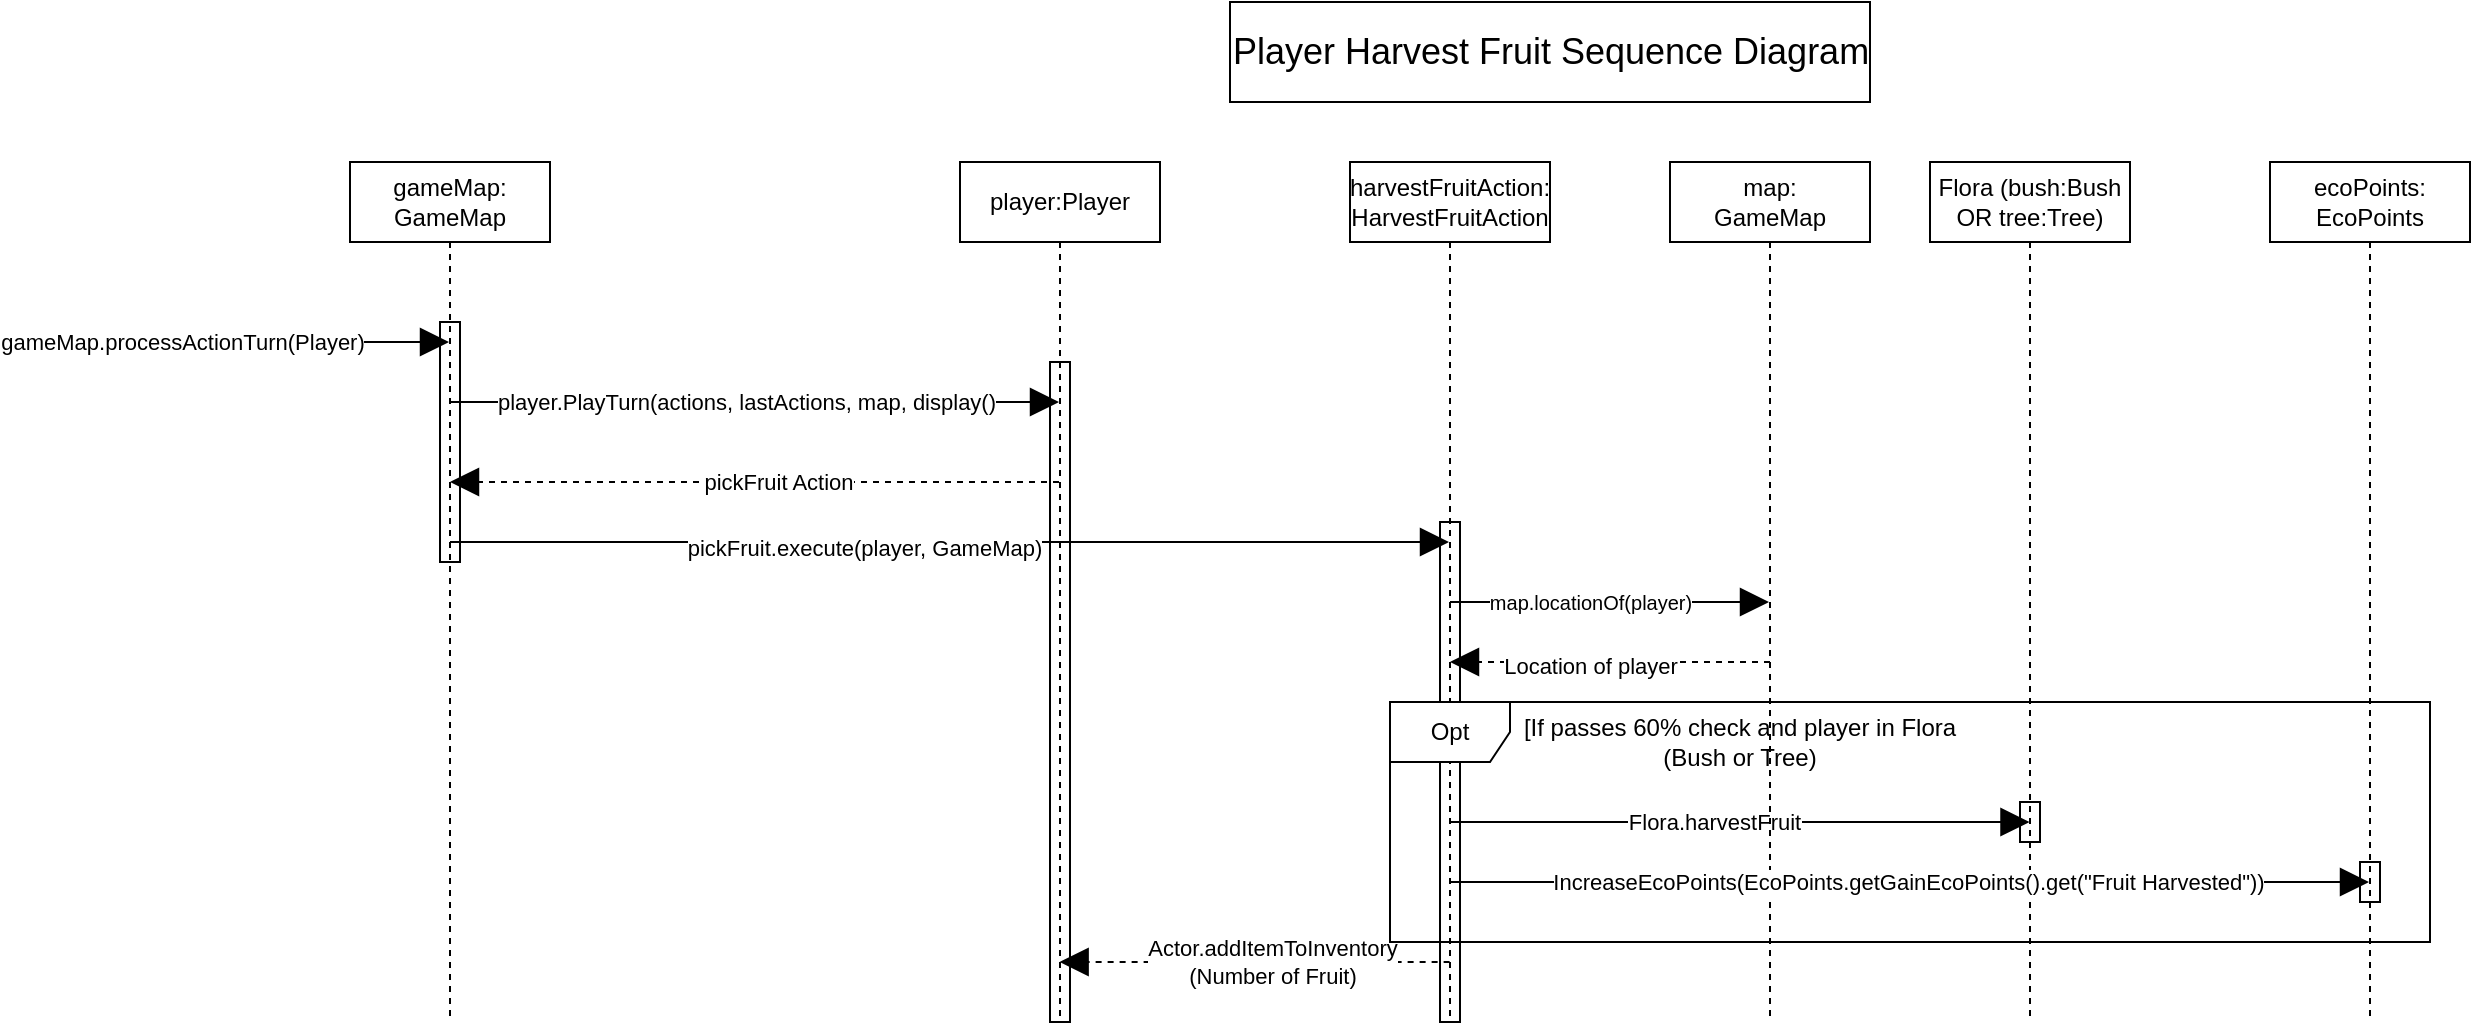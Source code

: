 <mxfile version="14.7.0" type="device"><diagram id="QY4K_dC8BTK31Get-kmV" name="Page-1"><mxGraphModel dx="1422" dy="774" grid="1" gridSize="10" guides="1" tooltips="1" connect="1" arrows="1" fold="1" page="1" pageScale="1" pageWidth="1169" pageHeight="827" math="0" shadow="0"><root><mxCell id="0"/><mxCell id="1" parent="0"/><mxCell id="WNVH1HHIPUukN4-e0zlU-10" value="gameMap:&lt;br&gt;GameMap" style="shape=umlLifeline;perimeter=lifelinePerimeter;whiteSpace=wrap;html=1;container=1;collapsible=0;recursiveResize=0;outlineConnect=0;" parent="1" vertex="1"><mxGeometry x="180" y="140" width="100" height="430" as="geometry"/></mxCell><mxCell id="WNVH1HHIPUukN4-e0zlU-15" value="" style="endArrow=block;endFill=1;endSize=12;html=1;" parent="WNVH1HHIPUukN4-e0zlU-10" target="WNVH1HHIPUukN4-e0zlU-11" edge="1"><mxGeometry width="160" relative="1" as="geometry"><mxPoint x="50" y="120" as="sourcePoint"/><mxPoint x="210" y="120" as="targetPoint"/></mxGeometry></mxCell><mxCell id="WNVH1HHIPUukN4-e0zlU-16" value="player.PlayTurn(actions, lastActions, map, display()" style="edgeLabel;html=1;align=center;verticalAlign=middle;resizable=0;points=[];" parent="WNVH1HHIPUukN4-e0zlU-15" vertex="1" connectable="0"><mxGeometry x="-0.45" y="-1" relative="1" as="geometry"><mxPoint x="64" y="-1" as="offset"/></mxGeometry></mxCell><mxCell id="WNVH1HHIPUukN4-e0zlU-57" value="" style="html=1;points=[];perimeter=orthogonalPerimeter;fillColor=none;" parent="WNVH1HHIPUukN4-e0zlU-10" vertex="1"><mxGeometry x="45" y="80" width="10" height="120" as="geometry"/></mxCell><mxCell id="WNVH1HHIPUukN4-e0zlU-11" value="player:Player" style="shape=umlLifeline;perimeter=lifelinePerimeter;whiteSpace=wrap;html=1;container=1;collapsible=0;recursiveResize=0;outlineConnect=0;" parent="1" vertex="1"><mxGeometry x="485" y="140" width="100" height="430" as="geometry"/></mxCell><mxCell id="WNVH1HHIPUukN4-e0zlU-58" value="" style="html=1;points=[];perimeter=orthogonalPerimeter;fillColor=none;" parent="WNVH1HHIPUukN4-e0zlU-11" vertex="1"><mxGeometry x="45" y="100" width="10" height="330" as="geometry"/></mxCell><mxCell id="WNVH1HHIPUukN4-e0zlU-12" value="" style="endArrow=block;endFill=1;endSize=12;html=1;" parent="1" target="WNVH1HHIPUukN4-e0zlU-10" edge="1"><mxGeometry width="160" relative="1" as="geometry"><mxPoint x="30" y="230" as="sourcePoint"/><mxPoint x="150" y="230" as="targetPoint"/></mxGeometry></mxCell><mxCell id="WNVH1HHIPUukN4-e0zlU-14" value="gameMap.processActionTurn(Player)" style="edgeLabel;html=1;align=center;verticalAlign=middle;resizable=0;points=[];" parent="WNVH1HHIPUukN4-e0zlU-12" vertex="1" connectable="0"><mxGeometry x="-0.579" relative="1" as="geometry"><mxPoint x="24" as="offset"/></mxGeometry></mxCell><mxCell id="WNVH1HHIPUukN4-e0zlU-17" value="" style="endArrow=block;dashed=1;endFill=1;endSize=12;html=1;" parent="1" source="WNVH1HHIPUukN4-e0zlU-11" target="WNVH1HHIPUukN4-e0zlU-10" edge="1"><mxGeometry width="160" relative="1" as="geometry"><mxPoint x="460" y="310" as="sourcePoint"/><mxPoint x="320" y="310" as="targetPoint"/><Array as="points"><mxPoint x="380" y="300"/></Array></mxGeometry></mxCell><mxCell id="WNVH1HHIPUukN4-e0zlU-18" value="pickFruit Action" style="edgeLabel;html=1;align=center;verticalAlign=middle;resizable=0;points=[];" parent="WNVH1HHIPUukN4-e0zlU-17" vertex="1" connectable="0"><mxGeometry x="0.397" relative="1" as="geometry"><mxPoint x="72" as="offset"/></mxGeometry></mxCell><mxCell id="WNVH1HHIPUukN4-e0zlU-19" value="Flora (bush:Bush OR tree:Tree)" style="shape=umlLifeline;perimeter=lifelinePerimeter;whiteSpace=wrap;html=1;container=1;collapsible=0;recursiveResize=0;outlineConnect=0;" parent="1" vertex="1"><mxGeometry x="970" y="140" width="100" height="430" as="geometry"/></mxCell><mxCell id="WNVH1HHIPUukN4-e0zlU-30" value="harvestFruitAction:&lt;br&gt;HarvestFruitAction" style="shape=umlLifeline;perimeter=lifelinePerimeter;whiteSpace=wrap;html=1;container=1;collapsible=0;recursiveResize=0;outlineConnect=0;" parent="1" vertex="1"><mxGeometry x="680" y="140" width="100" height="430" as="geometry"/></mxCell><mxCell id="WNVH1HHIPUukN4-e0zlU-36" value="" style="endArrow=block;endFill=1;endSize=12;html=1;" parent="WNVH1HHIPUukN4-e0zlU-30" target="WNVH1HHIPUukN4-e0zlU-35" edge="1"><mxGeometry width="160" relative="1" as="geometry"><mxPoint x="50" y="220" as="sourcePoint"/><mxPoint x="210" y="220" as="targetPoint"/></mxGeometry></mxCell><mxCell id="WNVH1HHIPUukN4-e0zlU-37" value="&lt;font style=&quot;font-size: 10px&quot;&gt;map.locationOf(player)&lt;/font&gt;" style="edgeLabel;html=1;align=center;verticalAlign=middle;resizable=0;points=[];" parent="WNVH1HHIPUukN4-e0zlU-36" vertex="1" connectable="0"><mxGeometry x="-0.262" y="2" relative="1" as="geometry"><mxPoint x="11" y="2" as="offset"/></mxGeometry></mxCell><mxCell id="WNVH1HHIPUukN4-e0zlU-59" value="" style="html=1;points=[];perimeter=orthogonalPerimeter;fillColor=none;" parent="WNVH1HHIPUukN4-e0zlU-30" vertex="1"><mxGeometry x="45" y="180" width="10" height="250" as="geometry"/></mxCell><mxCell id="WNVH1HHIPUukN4-e0zlU-22" value="" style="endArrow=block;dashed=1;endFill=1;endSize=12;html=1;snapToPoint=0;" parent="1" edge="1"><mxGeometry width="160" relative="1" as="geometry"><mxPoint x="729.81" y="540" as="sourcePoint"/><mxPoint x="534.81" y="540" as="targetPoint"/></mxGeometry></mxCell><mxCell id="WNVH1HHIPUukN4-e0zlU-23" value="Actor.addItemToInventory&lt;br&gt;(Number of Fruit)" style="edgeLabel;html=1;align=center;verticalAlign=middle;resizable=0;points=[];" parent="WNVH1HHIPUukN4-e0zlU-22" vertex="1" connectable="0"><mxGeometry x="0.268" y="1" relative="1" as="geometry"><mxPoint x="34" y="-1" as="offset"/></mxGeometry></mxCell><mxCell id="WNVH1HHIPUukN4-e0zlU-20" value="" style="endArrow=block;endFill=1;endSize=12;html=1;" parent="1" source="WNVH1HHIPUukN4-e0zlU-10" target="WNVH1HHIPUukN4-e0zlU-30" edge="1"><mxGeometry width="160" relative="1" as="geometry"><mxPoint x="230" y="360" as="sourcePoint"/><mxPoint x="390" y="360" as="targetPoint"/><Array as="points"><mxPoint x="520" y="330"/></Array></mxGeometry></mxCell><mxCell id="WNVH1HHIPUukN4-e0zlU-21" value="pickFruit.execute(player, GameMap)" style="edgeLabel;html=1;align=center;verticalAlign=middle;resizable=0;points=[];" parent="WNVH1HHIPUukN4-e0zlU-20" vertex="1" connectable="0"><mxGeometry x="-0.55" y="-3" relative="1" as="geometry"><mxPoint x="94" as="offset"/></mxGeometry></mxCell><mxCell id="WNVH1HHIPUukN4-e0zlU-33" value="" style="endArrow=block;endFill=1;endSize=12;html=1;snapToPoint=1;" parent="1" edge="1"><mxGeometry width="160" relative="1" as="geometry"><mxPoint x="730.25" y="470" as="sourcePoint"/><mxPoint x="1019.75" y="470" as="targetPoint"/></mxGeometry></mxCell><mxCell id="WNVH1HHIPUukN4-e0zlU-34" value="Flora.harvestFruit" style="edgeLabel;html=1;align=center;verticalAlign=middle;resizable=0;points=[];" parent="WNVH1HHIPUukN4-e0zlU-33" vertex="1" connectable="0"><mxGeometry x="-0.43" y="-1" relative="1" as="geometry"><mxPoint x="49" y="-1" as="offset"/></mxGeometry></mxCell><mxCell id="WNVH1HHIPUukN4-e0zlU-35" value="map:&lt;br&gt;GameMap" style="shape=umlLifeline;perimeter=lifelinePerimeter;whiteSpace=wrap;html=1;container=1;collapsible=0;recursiveResize=0;outlineConnect=0;" parent="1" vertex="1"><mxGeometry x="840" y="140" width="100" height="430" as="geometry"/></mxCell><mxCell id="WNVH1HHIPUukN4-e0zlU-38" value="" style="endArrow=block;dashed=1;endFill=1;endSize=12;html=1;" parent="WNVH1HHIPUukN4-e0zlU-35" target="WNVH1HHIPUukN4-e0zlU-30" edge="1"><mxGeometry width="160" relative="1" as="geometry"><mxPoint x="50" y="250" as="sourcePoint"/><mxPoint x="210" y="250" as="targetPoint"/></mxGeometry></mxCell><mxCell id="WNVH1HHIPUukN4-e0zlU-39" value="Location of player" style="edgeLabel;html=1;align=center;verticalAlign=middle;resizable=0;points=[];" parent="WNVH1HHIPUukN4-e0zlU-38" vertex="1" connectable="0"><mxGeometry x="0.243" y="2" relative="1" as="geometry"><mxPoint x="9" as="offset"/></mxGeometry></mxCell><mxCell id="WNVH1HHIPUukN4-e0zlU-41" value="Opt" style="shape=umlFrame;whiteSpace=wrap;html=1;" parent="1" vertex="1"><mxGeometry x="700" y="410" width="520" height="120" as="geometry"/></mxCell><mxCell id="WNVH1HHIPUukN4-e0zlU-42" value="[If passes 60% check and player in Flora (Bush or Tree)" style="text;html=1;strokeColor=none;fillColor=none;align=center;verticalAlign=middle;whiteSpace=wrap;rounded=0;" parent="1" vertex="1"><mxGeometry x="760" y="420" width="230" height="20" as="geometry"/></mxCell><mxCell id="WNVH1HHIPUukN4-e0zlU-60" value="" style="html=1;points=[];perimeter=orthogonalPerimeter;fillColor=none;" parent="1" vertex="1"><mxGeometry x="1015" y="460" width="10" height="20" as="geometry"/></mxCell><mxCell id="JEEyIqL8sVyNyfJyLjjz-1" value="ecoPoints:&lt;br&gt;EcoPoints" style="shape=umlLifeline;perimeter=lifelinePerimeter;whiteSpace=wrap;html=1;container=1;collapsible=0;recursiveResize=0;outlineConnect=0;" parent="1" vertex="1"><mxGeometry x="1140" y="140" width="100" height="430" as="geometry"/></mxCell><mxCell id="JEEyIqL8sVyNyfJyLjjz-6" value="" style="html=1;points=[];perimeter=orthogonalPerimeter;fillColor=none;" parent="JEEyIqL8sVyNyfJyLjjz-1" vertex="1"><mxGeometry x="45" y="350" width="10" height="20" as="geometry"/></mxCell><mxCell id="JEEyIqL8sVyNyfJyLjjz-2" value="" style="endArrow=block;endFill=1;endSize=12;html=1;" parent="1" target="JEEyIqL8sVyNyfJyLjjz-1" edge="1"><mxGeometry width="160" relative="1" as="geometry"><mxPoint x="730" y="500" as="sourcePoint"/><mxPoint x="900" y="500" as="targetPoint"/></mxGeometry></mxCell><mxCell id="JEEyIqL8sVyNyfJyLjjz-3" value="IncreaseEcoPoints(EcoPoints.getGainEcoPoints().get(&quot;Fruit Harvested&quot;))" style="edgeLabel;html=1;align=center;verticalAlign=middle;resizable=0;points=[];" parent="JEEyIqL8sVyNyfJyLjjz-2" vertex="1" connectable="0"><mxGeometry x="-0.228" relative="1" as="geometry"><mxPoint x="51" as="offset"/></mxGeometry></mxCell><mxCell id="Xsz_ZfSz3uE5tTldyqVw-1" value="&lt;font style=&quot;font-size: 18px&quot;&gt;Player Harvest Fruit Sequence Diagram&lt;/font&gt;" style="html=1;" parent="1" vertex="1"><mxGeometry x="620" y="60" width="320" height="50" as="geometry"/></mxCell></root></mxGraphModel></diagram></mxfile>